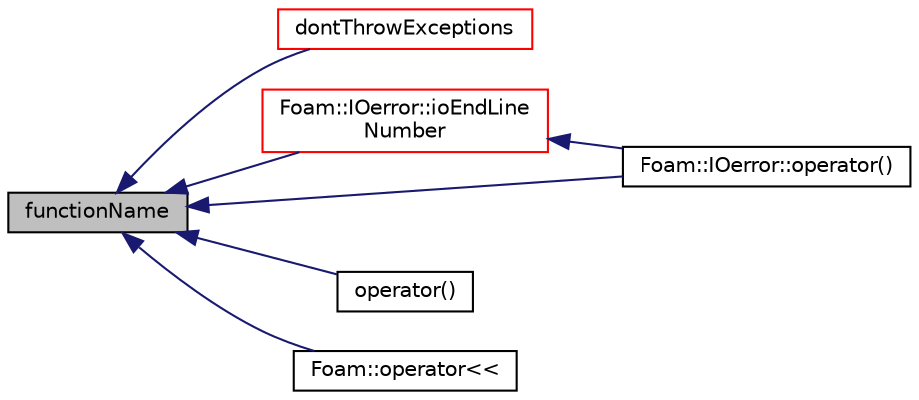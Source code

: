 digraph "functionName"
{
  bgcolor="transparent";
  edge [fontname="Helvetica",fontsize="10",labelfontname="Helvetica",labelfontsize="10"];
  node [fontname="Helvetica",fontsize="10",shape=record];
  rankdir="LR";
  Node1 [label="functionName",height=0.2,width=0.4,color="black", fillcolor="grey75", style="filled", fontcolor="black"];
  Node1 -> Node2 [dir="back",color="midnightblue",fontsize="10",style="solid",fontname="Helvetica"];
  Node2 [label="dontThrowExceptions",height=0.2,width=0.4,color="red",URL="$a00686.html#ade9b83a5d265d421f9a6058cfe9a3d7c"];
  Node1 -> Node3 [dir="back",color="midnightblue",fontsize="10",style="solid",fontname="Helvetica"];
  Node3 [label="Foam::IOerror::ioEndLine\lNumber",height=0.2,width=0.4,color="red",URL="$a01197.html#a094b74227038eea15fbe19ee92cd391c"];
  Node3 -> Node4 [dir="back",color="midnightblue",fontsize="10",style="solid",fontname="Helvetica"];
  Node4 [label="Foam::IOerror::operator()",height=0.2,width=0.4,color="black",URL="$a01197.html#a66858b96374e129848ac0d4126a7afad",tooltip="Convert to OSstream. "];
  Node1 -> Node5 [dir="back",color="midnightblue",fontsize="10",style="solid",fontname="Helvetica"];
  Node5 [label="operator()",height=0.2,width=0.4,color="black",URL="$a00686.html#a65e01686e24927d8a2fb48899e2e8013",tooltip="Convert to OSstream. "];
  Node1 -> Node4 [dir="back",color="midnightblue",fontsize="10",style="solid",fontname="Helvetica"];
  Node1 -> Node6 [dir="back",color="midnightblue",fontsize="10",style="solid",fontname="Helvetica"];
  Node6 [label="Foam::operator\<\<",height=0.2,width=0.4,color="black",URL="$a10936.html#aa9e8846a837ae711f8842399d44133a9"];
}

